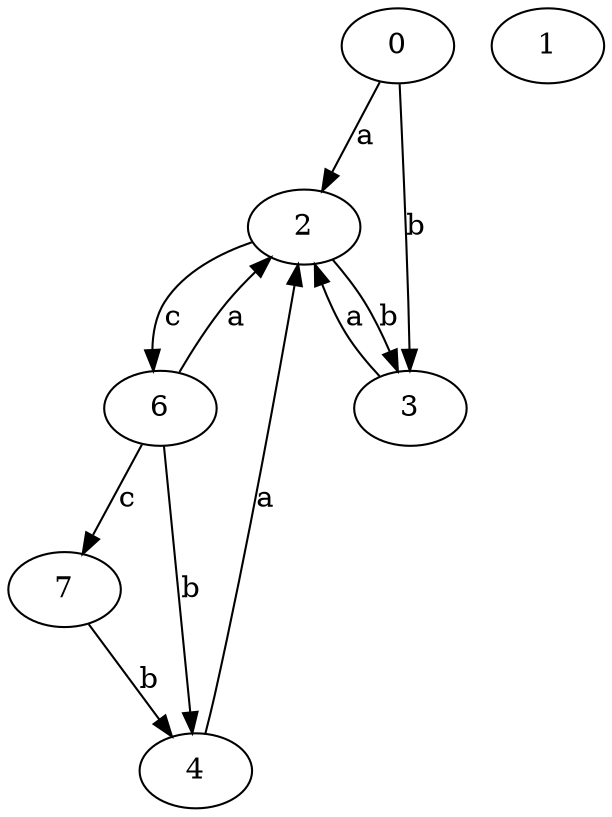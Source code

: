 strict digraph  {
2;
0;
3;
4;
6;
1;
7;
2 -> 3  [label=b];
2 -> 6  [label=c];
0 -> 2  [label=a];
0 -> 3  [label=b];
3 -> 2  [label=a];
4 -> 2  [label=a];
6 -> 2  [label=a];
6 -> 4  [label=b];
6 -> 7  [label=c];
7 -> 4  [label=b];
}
